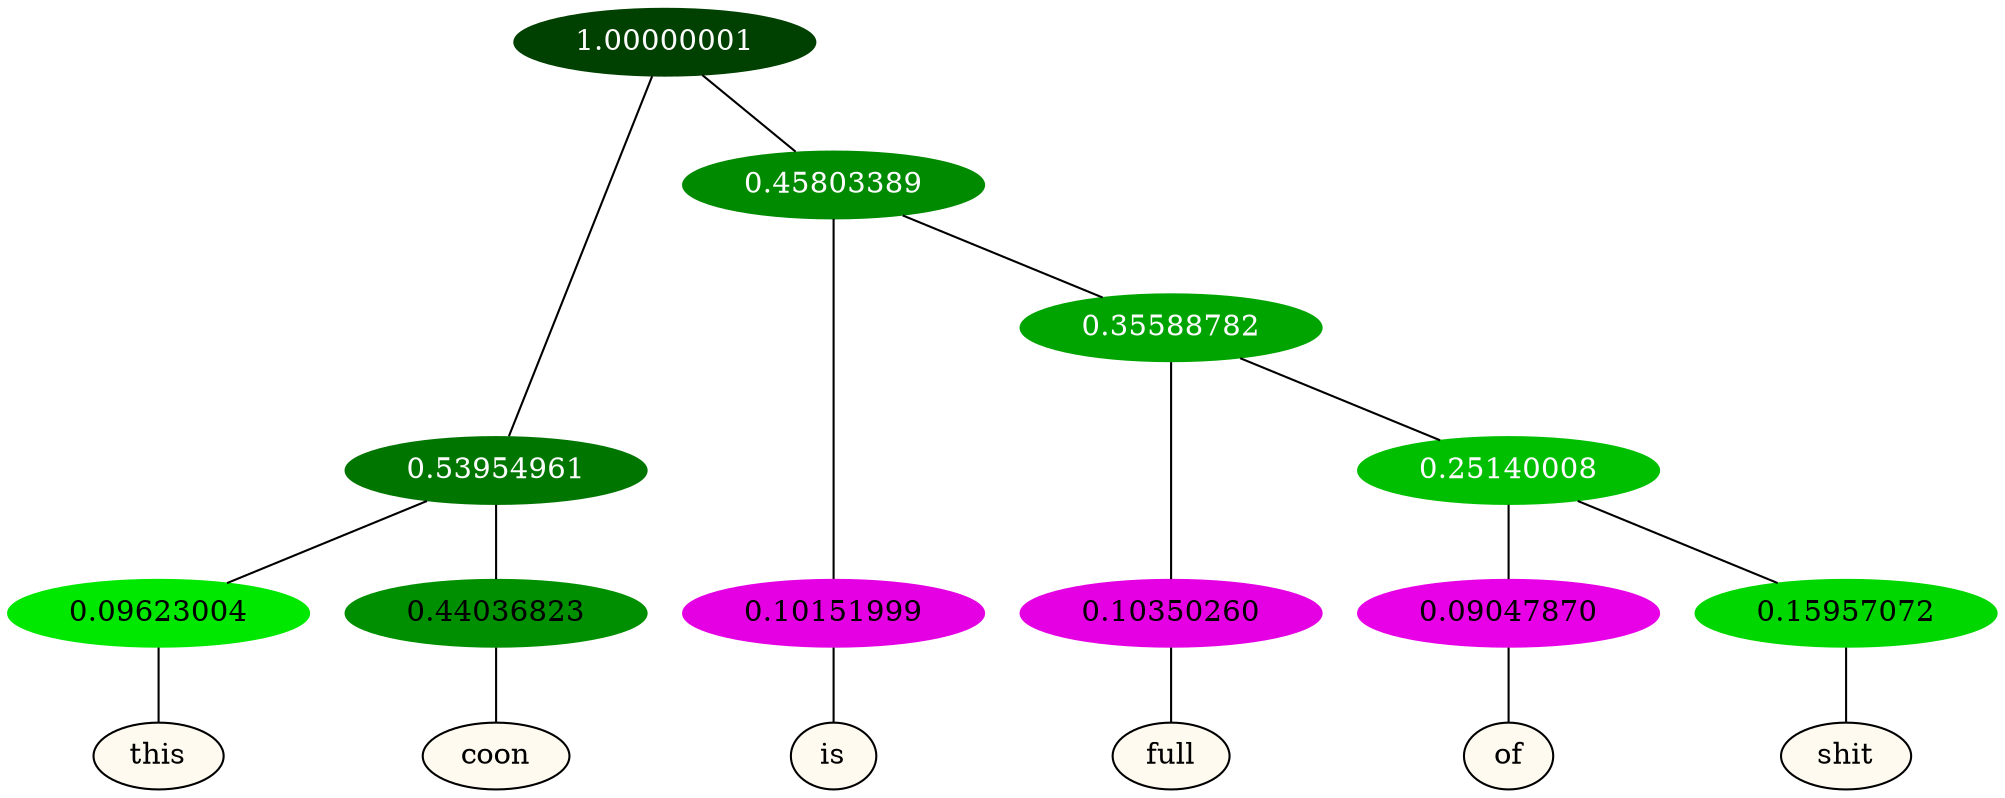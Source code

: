 graph {
	node [format=png height=0.15 nodesep=0.001 ordering=out overlap=prism overlap_scaling=0.01 ranksep=0.001 ratio=0.2 style=filled width=0.15]
	{
		rank=same
		a_w_3 [label=this color=black fillcolor=floralwhite style="filled,solid"]
		a_w_4 [label=coon color=black fillcolor=floralwhite style="filled,solid"]
		a_w_5 [label=is color=black fillcolor=floralwhite style="filled,solid"]
		a_w_7 [label=full color=black fillcolor=floralwhite style="filled,solid"]
		a_w_9 [label=of color=black fillcolor=floralwhite style="filled,solid"]
		a_w_10 [label=shit color=black fillcolor=floralwhite style="filled,solid"]
	}
	a_n_3 -- a_w_3
	a_n_4 -- a_w_4
	a_n_5 -- a_w_5
	a_n_7 -- a_w_7
	a_n_9 -- a_w_9
	a_n_10 -- a_w_10
	{
		rank=same
		a_n_3 [label=0.09623004 color="0.334 1.000 0.904" fontcolor=black]
		a_n_4 [label=0.44036823 color="0.334 1.000 0.560" fontcolor=black]
		a_n_5 [label=0.10151999 color="0.835 1.000 0.898" fontcolor=black]
		a_n_7 [label=0.10350260 color="0.835 1.000 0.896" fontcolor=black]
		a_n_9 [label=0.09047870 color="0.835 1.000 0.910" fontcolor=black]
		a_n_10 [label=0.15957072 color="0.334 1.000 0.840" fontcolor=black]
	}
	a_n_0 [label=1.00000001 color="0.334 1.000 0.250" fontcolor=grey99]
	a_n_1 [label=0.53954961 color="0.334 1.000 0.460" fontcolor=grey99]
	a_n_0 -- a_n_1
	a_n_2 [label=0.45803389 color="0.334 1.000 0.542" fontcolor=grey99]
	a_n_0 -- a_n_2
	a_n_1 -- a_n_3
	a_n_1 -- a_n_4
	a_n_2 -- a_n_5
	a_n_6 [label=0.35588782 color="0.334 1.000 0.644" fontcolor=grey99]
	a_n_2 -- a_n_6
	a_n_6 -- a_n_7
	a_n_8 [label=0.25140008 color="0.334 1.000 0.749" fontcolor=grey99]
	a_n_6 -- a_n_8
	a_n_8 -- a_n_9
	a_n_8 -- a_n_10
}
